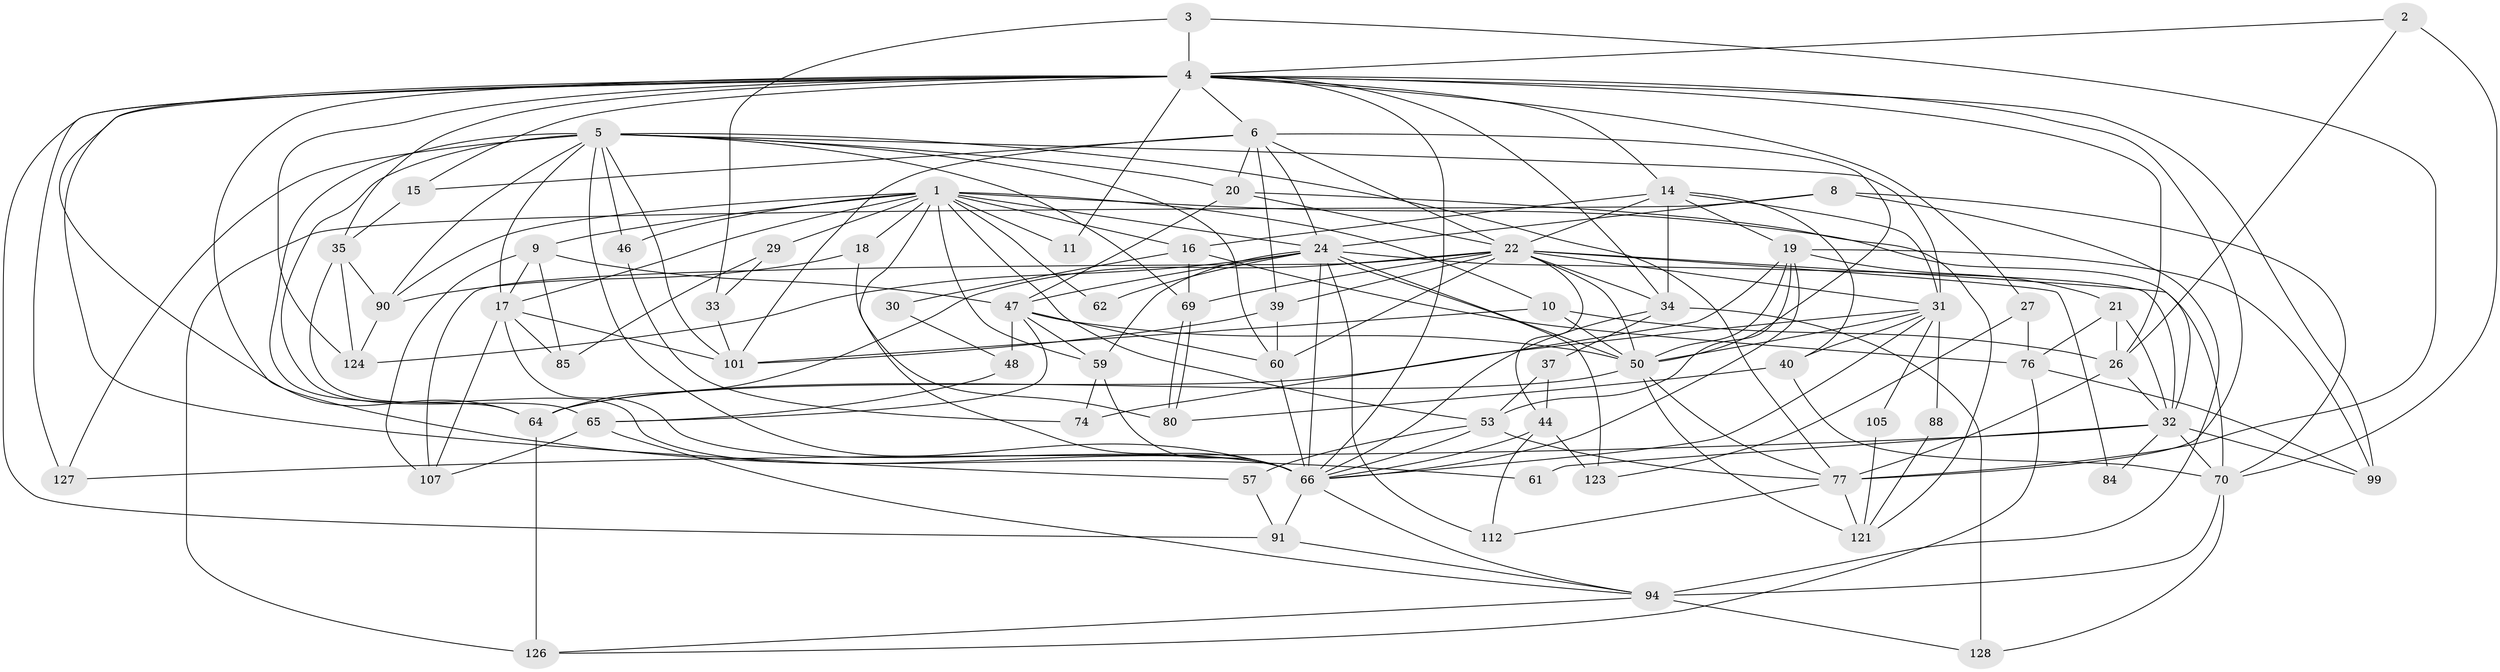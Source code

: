 // original degree distribution, {5: 0.21739130434782608, 3: 0.2826086956521739, 4: 0.2536231884057971, 2: 0.11594202898550725, 6: 0.10144927536231885, 7: 0.021739130434782608, 8: 0.007246376811594203}
// Generated by graph-tools (version 1.1) at 2025/14/03/09/25 04:14:50]
// undirected, 69 vertices, 187 edges
graph export_dot {
graph [start="1"]
  node [color=gray90,style=filled];
  1 [super="+23"];
  2;
  3;
  4 [super="+12+120+7"];
  5 [super="+13+52"];
  6 [super="+55"];
  8;
  9 [super="+25"];
  10 [super="+132"];
  11 [super="+58"];
  14 [super="+56"];
  15;
  16 [super="+38"];
  17 [super="+131+83"];
  18;
  19 [super="+135"];
  20 [super="+98"];
  21 [super="+71"];
  22 [super="+79+106+51"];
  24 [super="+42+134"];
  26 [super="+102+115"];
  27;
  29;
  30;
  31 [super="+41"];
  32 [super="+93+68"];
  33;
  34;
  35 [super="+36"];
  37;
  39 [super="+45"];
  40 [super="+49"];
  44 [super="+116"];
  46;
  47 [super="+110"];
  48;
  50 [super="+63"];
  53 [super="+129"];
  57;
  59 [super="+72"];
  60 [super="+82"];
  61;
  62;
  64 [super="+97+100"];
  65 [super="+133"];
  66 [super="+89+114+125+96"];
  69;
  70 [super="+92+103"];
  74;
  76 [super="+81"];
  77 [super="+119"];
  80;
  84;
  85;
  88;
  90 [super="+137"];
  91 [super="+118"];
  94 [super="+136"];
  99;
  101 [super="+109"];
  105;
  107 [super="+111"];
  112;
  121;
  123;
  124;
  126;
  127;
  128;
  1 -- 10;
  1 -- 16 [weight=2];
  1 -- 18;
  1 -- 66;
  1 -- 32;
  1 -- 9;
  1 -- 11;
  1 -- 46;
  1 -- 17;
  1 -- 53;
  1 -- 24;
  1 -- 90;
  1 -- 59;
  1 -- 29 [weight=2];
  1 -- 62;
  2 -- 26;
  2 -- 4;
  2 -- 70;
  3 -- 33;
  3 -- 4;
  3 -- 77;
  4 -- 35;
  4 -- 6;
  4 -- 11 [weight=2];
  4 -- 57;
  4 -- 26;
  4 -- 124 [weight=2];
  4 -- 127;
  4 -- 14;
  4 -- 15;
  4 -- 66;
  4 -- 64;
  4 -- 34;
  4 -- 99;
  4 -- 91;
  4 -- 27;
  4 -- 61;
  4 -- 77;
  5 -- 77;
  5 -- 127;
  5 -- 66;
  5 -- 69;
  5 -- 46;
  5 -- 17 [weight=2];
  5 -- 20;
  5 -- 64;
  5 -- 90;
  5 -- 31;
  5 -- 60;
  5 -- 65;
  5 -- 101;
  6 -- 15;
  6 -- 39;
  6 -- 20;
  6 -- 24;
  6 -- 22;
  6 -- 50;
  6 -- 101;
  8 -- 94;
  8 -- 126;
  8 -- 24;
  8 -- 70;
  9 -- 47 [weight=2];
  9 -- 85;
  9 -- 107;
  9 -- 17;
  10 -- 50;
  10 -- 26;
  10 -- 101;
  14 -- 34;
  14 -- 19;
  14 -- 31;
  14 -- 16;
  14 -- 40;
  14 -- 22;
  15 -- 35;
  16 -- 69;
  16 -- 30;
  16 -- 76;
  17 -- 66;
  17 -- 107;
  17 -- 85;
  17 -- 101;
  18 -- 80;
  18 -- 90 [weight=2];
  19 -- 50;
  19 -- 74;
  19 -- 99;
  19 -- 53;
  19 -- 21;
  19 -- 66;
  20 -- 47;
  20 -- 121;
  20 -- 22;
  21 -- 32;
  21 -- 76;
  21 -- 26;
  22 -- 107;
  22 -- 70;
  22 -- 64 [weight=2];
  22 -- 44 [weight=2];
  22 -- 34;
  22 -- 69;
  22 -- 39;
  22 -- 50;
  22 -- 84;
  22 -- 60;
  22 -- 31;
  24 -- 62;
  24 -- 123;
  24 -- 66;
  24 -- 112;
  24 -- 50;
  24 -- 59;
  24 -- 124;
  24 -- 32;
  24 -- 47;
  26 -- 77 [weight=2];
  26 -- 32;
  27 -- 123;
  27 -- 76;
  29 -- 33;
  29 -- 85;
  30 -- 48;
  31 -- 88;
  31 -- 105;
  31 -- 64;
  31 -- 66;
  31 -- 50;
  31 -- 40;
  32 -- 84;
  32 -- 99 [weight=2];
  32 -- 70;
  32 -- 61;
  32 -- 127;
  33 -- 101;
  34 -- 66;
  34 -- 37;
  34 -- 128;
  35 -- 124;
  35 -- 90;
  35 -- 66;
  37 -- 44;
  37 -- 53;
  39 -- 60;
  39 -- 101;
  40 -- 80;
  40 -- 70;
  44 -- 123;
  44 -- 66;
  44 -- 112;
  46 -- 74;
  47 -- 48;
  47 -- 65;
  47 -- 50 [weight=2];
  47 -- 60;
  47 -- 59;
  48 -- 65;
  50 -- 64;
  50 -- 121;
  50 -- 77;
  53 -- 66;
  53 -- 57;
  53 -- 77;
  57 -- 91;
  59 -- 66;
  59 -- 74;
  60 -- 66;
  64 -- 126 [weight=2];
  65 -- 107;
  65 -- 94;
  66 -- 94;
  66 -- 91;
  69 -- 80;
  69 -- 80;
  70 -- 128;
  70 -- 94 [weight=2];
  76 -- 126;
  76 -- 99;
  77 -- 121 [weight=2];
  77 -- 112;
  88 -- 121;
  90 -- 124;
  91 -- 94;
  94 -- 128;
  94 -- 126;
  105 -- 121;
}
